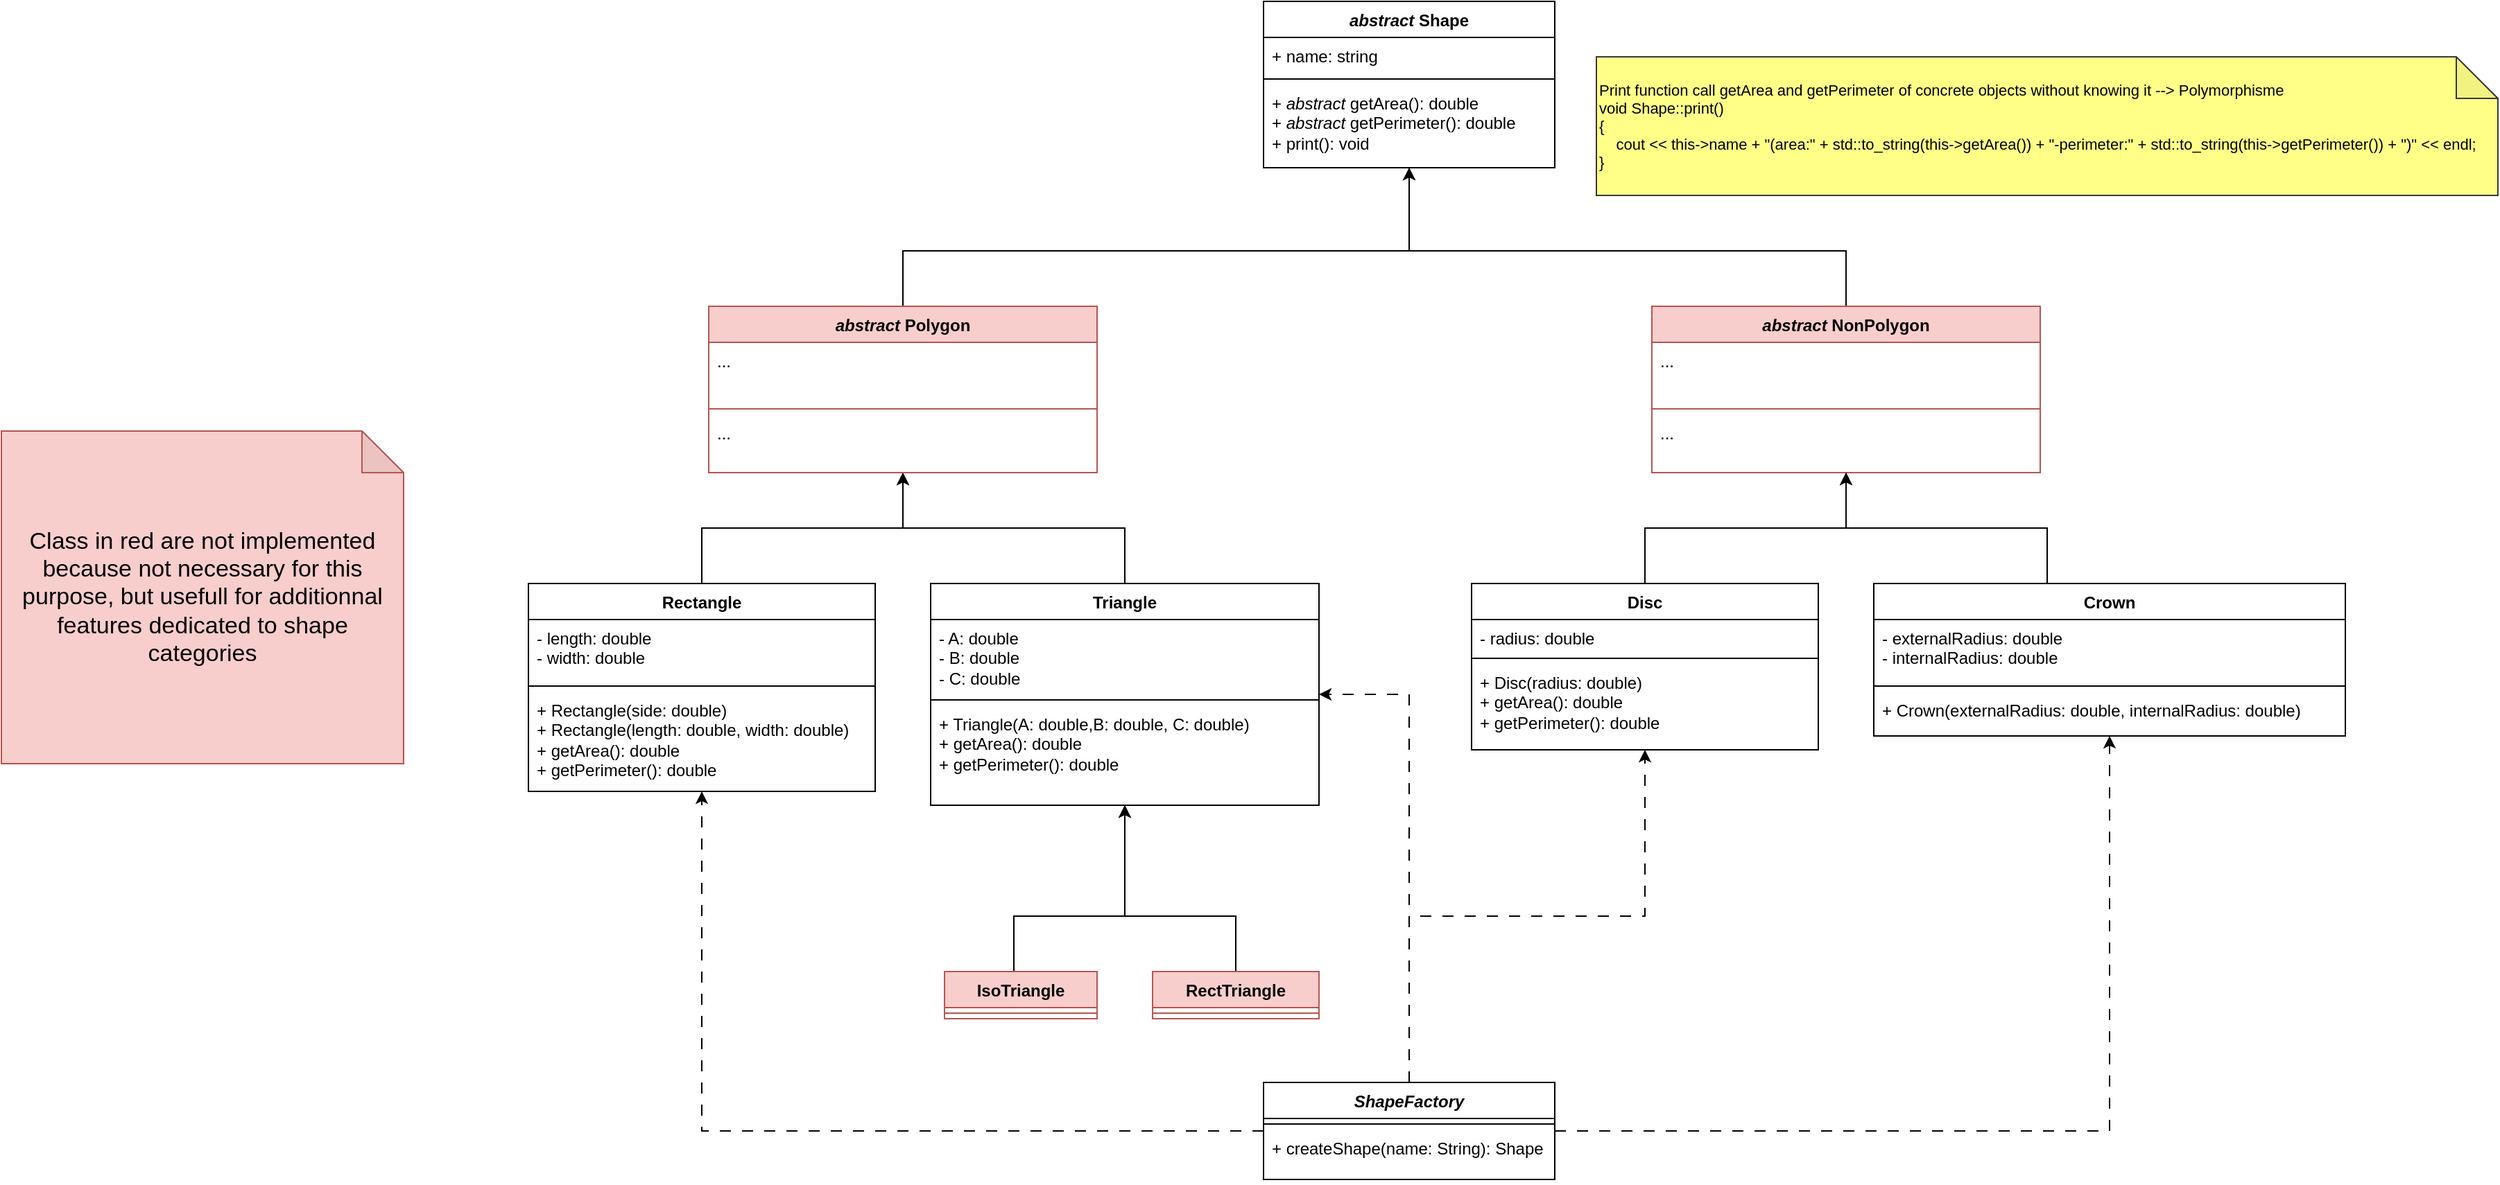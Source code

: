 <mxfile version="21.6.5" type="github">
  <diagram name="Page-1" id="phjLB51XwM0DjDmtoRBh">
    <mxGraphModel dx="2927" dy="1180" grid="1" gridSize="10" guides="1" tooltips="1" connect="1" arrows="1" fold="1" page="1" pageScale="1" pageWidth="827" pageHeight="1169" math="0" shadow="0">
      <root>
        <mxCell id="0" />
        <mxCell id="1" parent="0" />
        <mxCell id="9Tjhe4GrTpZhagCLWu9C-1" value="&lt;i&gt;abstract &lt;/i&gt;Shape" style="swimlane;fontStyle=1;align=center;verticalAlign=top;childLayout=stackLayout;horizontal=1;startSize=26;horizontalStack=0;resizeParent=1;resizeParentMax=0;resizeLast=0;collapsible=1;marginBottom=0;whiteSpace=wrap;html=1;" parent="1" vertex="1">
          <mxGeometry x="520" y="20" width="210" height="120" as="geometry" />
        </mxCell>
        <mxCell id="9Tjhe4GrTpZhagCLWu9C-2" value="+ name: string" style="text;strokeColor=none;fillColor=none;align=left;verticalAlign=top;spacingLeft=4;spacingRight=4;overflow=hidden;rotatable=0;points=[[0,0.5],[1,0.5]];portConstraint=eastwest;whiteSpace=wrap;html=1;" parent="9Tjhe4GrTpZhagCLWu9C-1" vertex="1">
          <mxGeometry y="26" width="210" height="26" as="geometry" />
        </mxCell>
        <mxCell id="9Tjhe4GrTpZhagCLWu9C-3" value="" style="line;strokeWidth=1;fillColor=none;align=left;verticalAlign=middle;spacingTop=-1;spacingLeft=3;spacingRight=3;rotatable=0;labelPosition=right;points=[];portConstraint=eastwest;strokeColor=inherit;" parent="9Tjhe4GrTpZhagCLWu9C-1" vertex="1">
          <mxGeometry y="52" width="210" height="8" as="geometry" />
        </mxCell>
        <mxCell id="9Tjhe4GrTpZhagCLWu9C-4" value="+ &lt;i&gt;abstract &lt;/i&gt;getArea(): double&lt;br&gt;+ &lt;i&gt;abstract &lt;/i&gt;getPerimeter(): double&lt;br&gt;+ print(): void" style="text;strokeColor=none;fillColor=none;align=left;verticalAlign=top;spacingLeft=4;spacingRight=4;overflow=hidden;rotatable=0;points=[[0,0.5],[1,0.5]];portConstraint=eastwest;whiteSpace=wrap;html=1;" parent="9Tjhe4GrTpZhagCLWu9C-1" vertex="1">
          <mxGeometry y="60" width="210" height="60" as="geometry" />
        </mxCell>
        <mxCell id="9Tjhe4GrTpZhagCLWu9C-55" style="edgeStyle=orthogonalEdgeStyle;rounded=0;orthogonalLoop=1;jettySize=auto;html=1;" parent="1" source="9Tjhe4GrTpZhagCLWu9C-5" target="9Tjhe4GrTpZhagCLWu9C-43" edge="1">
          <mxGeometry relative="1" as="geometry">
            <Array as="points">
              <mxPoint x="115" y="400" />
              <mxPoint x="260" y="400" />
            </Array>
          </mxGeometry>
        </mxCell>
        <mxCell id="9Tjhe4GrTpZhagCLWu9C-5" value="Rectangle" style="swimlane;fontStyle=1;align=center;verticalAlign=top;childLayout=stackLayout;horizontal=1;startSize=26;horizontalStack=0;resizeParent=1;resizeParentMax=0;resizeLast=0;collapsible=1;marginBottom=0;whiteSpace=wrap;html=1;" parent="1" vertex="1">
          <mxGeometry x="-10" y="440" width="250" height="150" as="geometry" />
        </mxCell>
        <mxCell id="9Tjhe4GrTpZhagCLWu9C-6" value="- length: double&lt;br&gt;- width: double" style="text;strokeColor=none;fillColor=none;align=left;verticalAlign=top;spacingLeft=4;spacingRight=4;overflow=hidden;rotatable=0;points=[[0,0.5],[1,0.5]];portConstraint=eastwest;whiteSpace=wrap;html=1;" parent="9Tjhe4GrTpZhagCLWu9C-5" vertex="1">
          <mxGeometry y="26" width="250" height="44" as="geometry" />
        </mxCell>
        <mxCell id="9Tjhe4GrTpZhagCLWu9C-7" value="" style="line;strokeWidth=1;fillColor=none;align=left;verticalAlign=middle;spacingTop=-1;spacingLeft=3;spacingRight=3;rotatable=0;labelPosition=right;points=[];portConstraint=eastwest;strokeColor=inherit;" parent="9Tjhe4GrTpZhagCLWu9C-5" vertex="1">
          <mxGeometry y="70" width="250" height="8" as="geometry" />
        </mxCell>
        <mxCell id="9Tjhe4GrTpZhagCLWu9C-8" value="+ Rectangle(side: double)&lt;br&gt;+ Rectangle(length: double, width: double)&lt;br&gt;+&amp;nbsp;getArea(): double&lt;br style=&quot;border-color: var(--border-color);&quot;&gt;+&amp;nbsp;getPerimeter(): double" style="text;strokeColor=none;fillColor=none;align=left;verticalAlign=top;spacingLeft=4;spacingRight=4;overflow=hidden;rotatable=0;points=[[0,0.5],[1,0.5]];portConstraint=eastwest;whiteSpace=wrap;html=1;" parent="9Tjhe4GrTpZhagCLWu9C-5" vertex="1">
          <mxGeometry y="78" width="250" height="72" as="geometry" />
        </mxCell>
        <mxCell id="9Tjhe4GrTpZhagCLWu9C-56" style="edgeStyle=orthogonalEdgeStyle;rounded=0;orthogonalLoop=1;jettySize=auto;html=1;" parent="1" source="9Tjhe4GrTpZhagCLWu9C-9" target="9Tjhe4GrTpZhagCLWu9C-43" edge="1">
          <mxGeometry relative="1" as="geometry">
            <Array as="points">
              <mxPoint x="420" y="400" />
              <mxPoint x="260" y="400" />
            </Array>
          </mxGeometry>
        </mxCell>
        <mxCell id="9Tjhe4GrTpZhagCLWu9C-9" value="Triangle" style="swimlane;fontStyle=1;align=center;verticalAlign=top;childLayout=stackLayout;horizontal=1;startSize=26;horizontalStack=0;resizeParent=1;resizeParentMax=0;resizeLast=0;collapsible=1;marginBottom=0;whiteSpace=wrap;html=1;" parent="1" vertex="1">
          <mxGeometry x="280" y="440" width="280" height="160" as="geometry" />
        </mxCell>
        <mxCell id="9Tjhe4GrTpZhagCLWu9C-10" value="- A: double&lt;br&gt;- B: double&lt;br&gt;- C: double" style="text;strokeColor=none;fillColor=none;align=left;verticalAlign=top;spacingLeft=4;spacingRight=4;overflow=hidden;rotatable=0;points=[[0,0.5],[1,0.5]];portConstraint=eastwest;whiteSpace=wrap;html=1;" parent="9Tjhe4GrTpZhagCLWu9C-9" vertex="1">
          <mxGeometry y="26" width="280" height="54" as="geometry" />
        </mxCell>
        <mxCell id="9Tjhe4GrTpZhagCLWu9C-11" value="" style="line;strokeWidth=1;fillColor=none;align=left;verticalAlign=middle;spacingTop=-1;spacingLeft=3;spacingRight=3;rotatable=0;labelPosition=right;points=[];portConstraint=eastwest;strokeColor=inherit;" parent="9Tjhe4GrTpZhagCLWu9C-9" vertex="1">
          <mxGeometry y="80" width="280" height="8" as="geometry" />
        </mxCell>
        <mxCell id="9Tjhe4GrTpZhagCLWu9C-12" value="+ Triangle(A: double,B: double, C: double)&lt;br&gt;+&amp;nbsp;getArea(): double&lt;br style=&quot;border-color: var(--border-color);&quot;&gt;+&amp;nbsp;getPerimeter(): double" style="text;strokeColor=none;fillColor=none;align=left;verticalAlign=top;spacingLeft=4;spacingRight=4;overflow=hidden;rotatable=0;points=[[0,0.5],[1,0.5]];portConstraint=eastwest;whiteSpace=wrap;html=1;" parent="9Tjhe4GrTpZhagCLWu9C-9" vertex="1">
          <mxGeometry y="88" width="280" height="72" as="geometry" />
        </mxCell>
        <mxCell id="9Tjhe4GrTpZhagCLWu9C-60" style="edgeStyle=orthogonalEdgeStyle;rounded=0;orthogonalLoop=1;jettySize=auto;html=1;" parent="1" source="9Tjhe4GrTpZhagCLWu9C-13" target="9Tjhe4GrTpZhagCLWu9C-4" edge="1">
          <mxGeometry relative="1" as="geometry">
            <Array as="points">
              <mxPoint x="940" y="200" />
              <mxPoint x="625" y="200" />
            </Array>
          </mxGeometry>
        </mxCell>
        <mxCell id="9Tjhe4GrTpZhagCLWu9C-13" value="&lt;i&gt;abstract &lt;/i&gt;NonPolygon" style="swimlane;fontStyle=1;align=center;verticalAlign=top;childLayout=stackLayout;horizontal=1;startSize=26;horizontalStack=0;resizeParent=1;resizeParentMax=0;resizeLast=0;collapsible=1;marginBottom=0;whiteSpace=wrap;html=1;fillColor=#f8cecc;strokeColor=#b85450;" parent="1" vertex="1">
          <mxGeometry x="800" y="240" width="280" height="120" as="geometry" />
        </mxCell>
        <mxCell id="9Tjhe4GrTpZhagCLWu9C-14" value="..." style="text;strokeColor=none;fillColor=none;align=left;verticalAlign=top;spacingLeft=4;spacingRight=4;overflow=hidden;rotatable=0;points=[[0,0.5],[1,0.5]];portConstraint=eastwest;whiteSpace=wrap;html=1;" parent="9Tjhe4GrTpZhagCLWu9C-13" vertex="1">
          <mxGeometry y="26" width="280" height="44" as="geometry" />
        </mxCell>
        <mxCell id="9Tjhe4GrTpZhagCLWu9C-15" value="" style="line;strokeWidth=1;fillColor=none;align=left;verticalAlign=middle;spacingTop=-1;spacingLeft=3;spacingRight=3;rotatable=0;labelPosition=right;points=[];portConstraint=eastwest;strokeColor=inherit;" parent="9Tjhe4GrTpZhagCLWu9C-13" vertex="1">
          <mxGeometry y="70" width="280" height="8" as="geometry" />
        </mxCell>
        <mxCell id="9Tjhe4GrTpZhagCLWu9C-16" value="..." style="text;strokeColor=none;fillColor=none;align=left;verticalAlign=top;spacingLeft=4;spacingRight=4;overflow=hidden;rotatable=0;points=[[0,0.5],[1,0.5]];portConstraint=eastwest;whiteSpace=wrap;html=1;" parent="9Tjhe4GrTpZhagCLWu9C-13" vertex="1">
          <mxGeometry y="78" width="280" height="42" as="geometry" />
        </mxCell>
        <mxCell id="9Tjhe4GrTpZhagCLWu9C-57" style="edgeStyle=orthogonalEdgeStyle;rounded=0;orthogonalLoop=1;jettySize=auto;html=1;" parent="1" source="9Tjhe4GrTpZhagCLWu9C-31" target="9Tjhe4GrTpZhagCLWu9C-16" edge="1">
          <mxGeometry relative="1" as="geometry">
            <Array as="points">
              <mxPoint x="795" y="400" />
              <mxPoint x="940" y="400" />
            </Array>
          </mxGeometry>
        </mxCell>
        <mxCell id="9Tjhe4GrTpZhagCLWu9C-31" value="Disc" style="swimlane;fontStyle=1;align=center;verticalAlign=top;childLayout=stackLayout;horizontal=1;startSize=26;horizontalStack=0;resizeParent=1;resizeParentMax=0;resizeLast=0;collapsible=1;marginBottom=0;whiteSpace=wrap;html=1;" parent="1" vertex="1">
          <mxGeometry x="670" y="440" width="250" height="120" as="geometry" />
        </mxCell>
        <mxCell id="9Tjhe4GrTpZhagCLWu9C-32" value="- radius: double" style="text;strokeColor=none;fillColor=none;align=left;verticalAlign=top;spacingLeft=4;spacingRight=4;overflow=hidden;rotatable=0;points=[[0,0.5],[1,0.5]];portConstraint=eastwest;whiteSpace=wrap;html=1;" parent="9Tjhe4GrTpZhagCLWu9C-31" vertex="1">
          <mxGeometry y="26" width="250" height="24" as="geometry" />
        </mxCell>
        <mxCell id="9Tjhe4GrTpZhagCLWu9C-33" value="" style="line;strokeWidth=1;fillColor=none;align=left;verticalAlign=middle;spacingTop=-1;spacingLeft=3;spacingRight=3;rotatable=0;labelPosition=right;points=[];portConstraint=eastwest;strokeColor=inherit;" parent="9Tjhe4GrTpZhagCLWu9C-31" vertex="1">
          <mxGeometry y="50" width="250" height="8" as="geometry" />
        </mxCell>
        <mxCell id="9Tjhe4GrTpZhagCLWu9C-34" value="+ Disc(radius: double)&lt;br&gt;+&amp;nbsp;getArea(): double&lt;br style=&quot;border-color: var(--border-color);&quot;&gt;+&amp;nbsp;getPerimeter(): double" style="text;strokeColor=none;fillColor=none;align=left;verticalAlign=top;spacingLeft=4;spacingRight=4;overflow=hidden;rotatable=0;points=[[0,0.5],[1,0.5]];portConstraint=eastwest;whiteSpace=wrap;html=1;" parent="9Tjhe4GrTpZhagCLWu9C-31" vertex="1">
          <mxGeometry y="58" width="250" height="62" as="geometry" />
        </mxCell>
        <mxCell id="9Tjhe4GrTpZhagCLWu9C-58" style="edgeStyle=orthogonalEdgeStyle;rounded=0;orthogonalLoop=1;jettySize=auto;html=1;" parent="1" source="9Tjhe4GrTpZhagCLWu9C-36" target="9Tjhe4GrTpZhagCLWu9C-16" edge="1">
          <mxGeometry relative="1" as="geometry">
            <Array as="points">
              <mxPoint x="1085" y="400" />
              <mxPoint x="940" y="400" />
            </Array>
          </mxGeometry>
        </mxCell>
        <mxCell id="9Tjhe4GrTpZhagCLWu9C-36" value="Crown" style="swimlane;fontStyle=1;align=center;verticalAlign=top;childLayout=stackLayout;horizontal=1;startSize=26;horizontalStack=0;resizeParent=1;resizeParentMax=0;resizeLast=0;collapsible=1;marginBottom=0;whiteSpace=wrap;html=1;" parent="1" vertex="1">
          <mxGeometry x="960" y="440" width="340" height="110" as="geometry" />
        </mxCell>
        <mxCell id="9Tjhe4GrTpZhagCLWu9C-37" value="- externalRadius: double&lt;br style=&quot;border-color: var(--border-color);&quot;&gt;- internalRadius: double" style="text;strokeColor=none;fillColor=none;align=left;verticalAlign=top;spacingLeft=4;spacingRight=4;overflow=hidden;rotatable=0;points=[[0,0.5],[1,0.5]];portConstraint=eastwest;whiteSpace=wrap;html=1;" parent="9Tjhe4GrTpZhagCLWu9C-36" vertex="1">
          <mxGeometry y="26" width="340" height="44" as="geometry" />
        </mxCell>
        <mxCell id="9Tjhe4GrTpZhagCLWu9C-38" value="" style="line;strokeWidth=1;fillColor=none;align=left;verticalAlign=middle;spacingTop=-1;spacingLeft=3;spacingRight=3;rotatable=0;labelPosition=right;points=[];portConstraint=eastwest;strokeColor=inherit;" parent="9Tjhe4GrTpZhagCLWu9C-36" vertex="1">
          <mxGeometry y="70" width="340" height="8" as="geometry" />
        </mxCell>
        <mxCell id="9Tjhe4GrTpZhagCLWu9C-39" value="+ Crown(externalRadius: double, internalRadius: double)" style="text;strokeColor=none;fillColor=none;align=left;verticalAlign=top;spacingLeft=4;spacingRight=4;overflow=hidden;rotatable=0;points=[[0,0.5],[1,0.5]];portConstraint=eastwest;whiteSpace=wrap;html=1;" parent="9Tjhe4GrTpZhagCLWu9C-36" vertex="1">
          <mxGeometry y="78" width="340" height="32" as="geometry" />
        </mxCell>
        <mxCell id="9Tjhe4GrTpZhagCLWu9C-59" style="edgeStyle=orthogonalEdgeStyle;rounded=0;orthogonalLoop=1;jettySize=auto;html=1;" parent="1" source="9Tjhe4GrTpZhagCLWu9C-40" target="9Tjhe4GrTpZhagCLWu9C-4" edge="1">
          <mxGeometry relative="1" as="geometry">
            <Array as="points">
              <mxPoint x="260" y="200" />
              <mxPoint x="625" y="200" />
            </Array>
          </mxGeometry>
        </mxCell>
        <mxCell id="9Tjhe4GrTpZhagCLWu9C-40" value="&lt;i&gt;abstract &lt;/i&gt;Polygon" style="swimlane;fontStyle=1;align=center;verticalAlign=top;childLayout=stackLayout;horizontal=1;startSize=26;horizontalStack=0;resizeParent=1;resizeParentMax=0;resizeLast=0;collapsible=1;marginBottom=0;whiteSpace=wrap;html=1;fillColor=#f8cecc;strokeColor=#b85450;" parent="1" vertex="1">
          <mxGeometry x="120" y="240" width="280" height="120" as="geometry" />
        </mxCell>
        <mxCell id="9Tjhe4GrTpZhagCLWu9C-41" value="..." style="text;strokeColor=none;fillColor=none;align=left;verticalAlign=top;spacingLeft=4;spacingRight=4;overflow=hidden;rotatable=0;points=[[0,0.5],[1,0.5]];portConstraint=eastwest;whiteSpace=wrap;html=1;" parent="9Tjhe4GrTpZhagCLWu9C-40" vertex="1">
          <mxGeometry y="26" width="280" height="44" as="geometry" />
        </mxCell>
        <mxCell id="9Tjhe4GrTpZhagCLWu9C-42" value="" style="line;strokeWidth=1;fillColor=none;align=left;verticalAlign=middle;spacingTop=-1;spacingLeft=3;spacingRight=3;rotatable=0;labelPosition=right;points=[];portConstraint=eastwest;strokeColor=inherit;" parent="9Tjhe4GrTpZhagCLWu9C-40" vertex="1">
          <mxGeometry y="70" width="280" height="8" as="geometry" />
        </mxCell>
        <mxCell id="9Tjhe4GrTpZhagCLWu9C-43" value="..." style="text;strokeColor=none;fillColor=none;align=left;verticalAlign=top;spacingLeft=4;spacingRight=4;overflow=hidden;rotatable=0;points=[[0,0.5],[1,0.5]];portConstraint=eastwest;whiteSpace=wrap;html=1;" parent="9Tjhe4GrTpZhagCLWu9C-40" vertex="1">
          <mxGeometry y="78" width="280" height="42" as="geometry" />
        </mxCell>
        <mxCell id="9Tjhe4GrTpZhagCLWu9C-53" style="edgeStyle=orthogonalEdgeStyle;rounded=0;orthogonalLoop=1;jettySize=auto;html=1;" parent="1" source="9Tjhe4GrTpZhagCLWu9C-44" target="9Tjhe4GrTpZhagCLWu9C-12" edge="1">
          <mxGeometry relative="1" as="geometry">
            <Array as="points">
              <mxPoint x="340" y="680" />
              <mxPoint x="420" y="680" />
            </Array>
          </mxGeometry>
        </mxCell>
        <mxCell id="9Tjhe4GrTpZhagCLWu9C-44" value="IsoTriangle" style="swimlane;fontStyle=1;align=center;verticalAlign=top;childLayout=stackLayout;horizontal=1;startSize=26;horizontalStack=0;resizeParent=1;resizeParentMax=0;resizeLast=0;collapsible=1;marginBottom=0;whiteSpace=wrap;html=1;fillColor=#f8cecc;strokeColor=#b85450;" parent="1" vertex="1">
          <mxGeometry x="290" y="720" width="110" height="34" as="geometry" />
        </mxCell>
        <mxCell id="9Tjhe4GrTpZhagCLWu9C-46" value="" style="line;strokeWidth=1;fillColor=none;align=left;verticalAlign=middle;spacingTop=-1;spacingLeft=3;spacingRight=3;rotatable=0;labelPosition=right;points=[];portConstraint=eastwest;strokeColor=inherit;" parent="9Tjhe4GrTpZhagCLWu9C-44" vertex="1">
          <mxGeometry y="26" width="110" height="8" as="geometry" />
        </mxCell>
        <mxCell id="9Tjhe4GrTpZhagCLWu9C-54" style="edgeStyle=orthogonalEdgeStyle;rounded=0;orthogonalLoop=1;jettySize=auto;html=1;" parent="1" source="9Tjhe4GrTpZhagCLWu9C-49" target="9Tjhe4GrTpZhagCLWu9C-12" edge="1">
          <mxGeometry relative="1" as="geometry">
            <Array as="points">
              <mxPoint x="500" y="680" />
              <mxPoint x="420" y="680" />
            </Array>
          </mxGeometry>
        </mxCell>
        <mxCell id="9Tjhe4GrTpZhagCLWu9C-49" value="RectTriangle" style="swimlane;fontStyle=1;align=center;verticalAlign=top;childLayout=stackLayout;horizontal=1;startSize=26;horizontalStack=0;resizeParent=1;resizeParentMax=0;resizeLast=0;collapsible=1;marginBottom=0;whiteSpace=wrap;html=1;fillColor=#f8cecc;strokeColor=#b85450;" parent="1" vertex="1">
          <mxGeometry x="440" y="720" width="120" height="34" as="geometry" />
        </mxCell>
        <mxCell id="9Tjhe4GrTpZhagCLWu9C-51" value="" style="line;strokeWidth=1;fillColor=none;align=left;verticalAlign=middle;spacingTop=-1;spacingLeft=3;spacingRight=3;rotatable=0;labelPosition=right;points=[];portConstraint=eastwest;strokeColor=inherit;" parent="9Tjhe4GrTpZhagCLWu9C-49" vertex="1">
          <mxGeometry y="26" width="120" height="8" as="geometry" />
        </mxCell>
        <mxCell id="9Tjhe4GrTpZhagCLWu9C-69" style="edgeStyle=orthogonalEdgeStyle;rounded=0;orthogonalLoop=1;jettySize=auto;html=1;dashed=1;dashPattern=8 8;" parent="1" source="9Tjhe4GrTpZhagCLWu9C-61" target="9Tjhe4GrTpZhagCLWu9C-36" edge="1">
          <mxGeometry relative="1" as="geometry" />
        </mxCell>
        <mxCell id="9Tjhe4GrTpZhagCLWu9C-70" style="edgeStyle=orthogonalEdgeStyle;rounded=0;orthogonalLoop=1;jettySize=auto;html=1;dashed=1;dashPattern=8 8;" parent="1" source="9Tjhe4GrTpZhagCLWu9C-61" target="9Tjhe4GrTpZhagCLWu9C-9" edge="1">
          <mxGeometry relative="1" as="geometry">
            <Array as="points">
              <mxPoint x="625" y="520" />
            </Array>
          </mxGeometry>
        </mxCell>
        <mxCell id="9Tjhe4GrTpZhagCLWu9C-71" style="edgeStyle=orthogonalEdgeStyle;rounded=0;orthogonalLoop=1;jettySize=auto;html=1;dashed=1;dashPattern=8 8;" parent="1" source="9Tjhe4GrTpZhagCLWu9C-61" target="9Tjhe4GrTpZhagCLWu9C-31" edge="1">
          <mxGeometry relative="1" as="geometry" />
        </mxCell>
        <mxCell id="9Tjhe4GrTpZhagCLWu9C-72" style="edgeStyle=orthogonalEdgeStyle;rounded=0;orthogonalLoop=1;jettySize=auto;html=1;dashed=1;dashPattern=8 8;" parent="1" source="9Tjhe4GrTpZhagCLWu9C-61" target="9Tjhe4GrTpZhagCLWu9C-5" edge="1">
          <mxGeometry relative="1" as="geometry" />
        </mxCell>
        <mxCell id="9Tjhe4GrTpZhagCLWu9C-61" value="&lt;i&gt;ShapeFactory&lt;/i&gt;" style="swimlane;fontStyle=1;align=center;verticalAlign=top;childLayout=stackLayout;horizontal=1;startSize=26;horizontalStack=0;resizeParent=1;resizeParentMax=0;resizeLast=0;collapsible=1;marginBottom=0;whiteSpace=wrap;html=1;" parent="1" vertex="1">
          <mxGeometry x="520" y="800" width="210" height="70" as="geometry" />
        </mxCell>
        <mxCell id="9Tjhe4GrTpZhagCLWu9C-63" value="" style="line;strokeWidth=1;fillColor=none;align=left;verticalAlign=middle;spacingTop=-1;spacingLeft=3;spacingRight=3;rotatable=0;labelPosition=right;points=[];portConstraint=eastwest;strokeColor=inherit;" parent="9Tjhe4GrTpZhagCLWu9C-61" vertex="1">
          <mxGeometry y="26" width="210" height="8" as="geometry" />
        </mxCell>
        <mxCell id="9Tjhe4GrTpZhagCLWu9C-64" value="+ createShape(name: String): Shape" style="text;strokeColor=none;fillColor=none;align=left;verticalAlign=top;spacingLeft=4;spacingRight=4;overflow=hidden;rotatable=0;points=[[0,0.5],[1,0.5]];portConstraint=eastwest;whiteSpace=wrap;html=1;" parent="9Tjhe4GrTpZhagCLWu9C-61" vertex="1">
          <mxGeometry y="34" width="210" height="36" as="geometry" />
        </mxCell>
        <mxCell id="9Tjhe4GrTpZhagCLWu9C-74" value="&lt;font style=&quot;font-size: 17px;&quot;&gt;Class in red are not implemented because not necessary for this purpose, but usefull for additionnal features dedicated to shape categories&lt;/font&gt;" style="shape=note;whiteSpace=wrap;html=1;backgroundOutline=1;darkOpacity=0.05;fillColor=#f8cecc;strokeColor=#b85450;" parent="1" vertex="1">
          <mxGeometry x="-390" y="330" width="290" height="240" as="geometry" />
        </mxCell>
        <mxCell id="9Tjhe4GrTpZhagCLWu9C-75" value="&lt;div style=&quot;font-size: 11px;&quot;&gt;&lt;font style=&quot;font-size: 11px;&quot;&gt;Print function call getArea and getPerimeter of concrete objects without knowing it --&amp;gt; Polymorphisme&lt;/font&gt;&lt;/div&gt;&lt;div style=&quot;font-size: 11px;&quot;&gt;&lt;font style=&quot;font-size: 11px;&quot;&gt;void Shape::print()&lt;/font&gt;&lt;/div&gt;&lt;div style=&quot;font-size: 11px;&quot;&gt;&lt;font style=&quot;font-size: 11px;&quot;&gt;{&lt;/font&gt;&lt;/div&gt;&lt;div style=&quot;font-size: 11px;&quot;&gt;&lt;font style=&quot;font-size: 11px;&quot;&gt;&amp;nbsp; &amp;nbsp; cout &amp;lt;&amp;lt; this-&amp;gt;name + &quot;(area:&quot; + std::to_string(this-&amp;gt;getArea()) + &quot;-perimeter:&quot; + std::to_string(this-&amp;gt;getPerimeter()) + &quot;)&quot; &amp;lt;&amp;lt; endl;&lt;/font&gt;&lt;/div&gt;&lt;div style=&quot;font-size: 11px;&quot;&gt;&lt;font style=&quot;font-size: 11px;&quot;&gt;}&lt;/font&gt;&lt;/div&gt;" style="shape=note;whiteSpace=wrap;html=1;backgroundOutline=1;darkOpacity=0.05;fillColor=#ffff88;strokeColor=#36393d;align=left;" parent="1" vertex="1">
          <mxGeometry x="760" y="60" width="650" height="100" as="geometry" />
        </mxCell>
      </root>
    </mxGraphModel>
  </diagram>
</mxfile>
